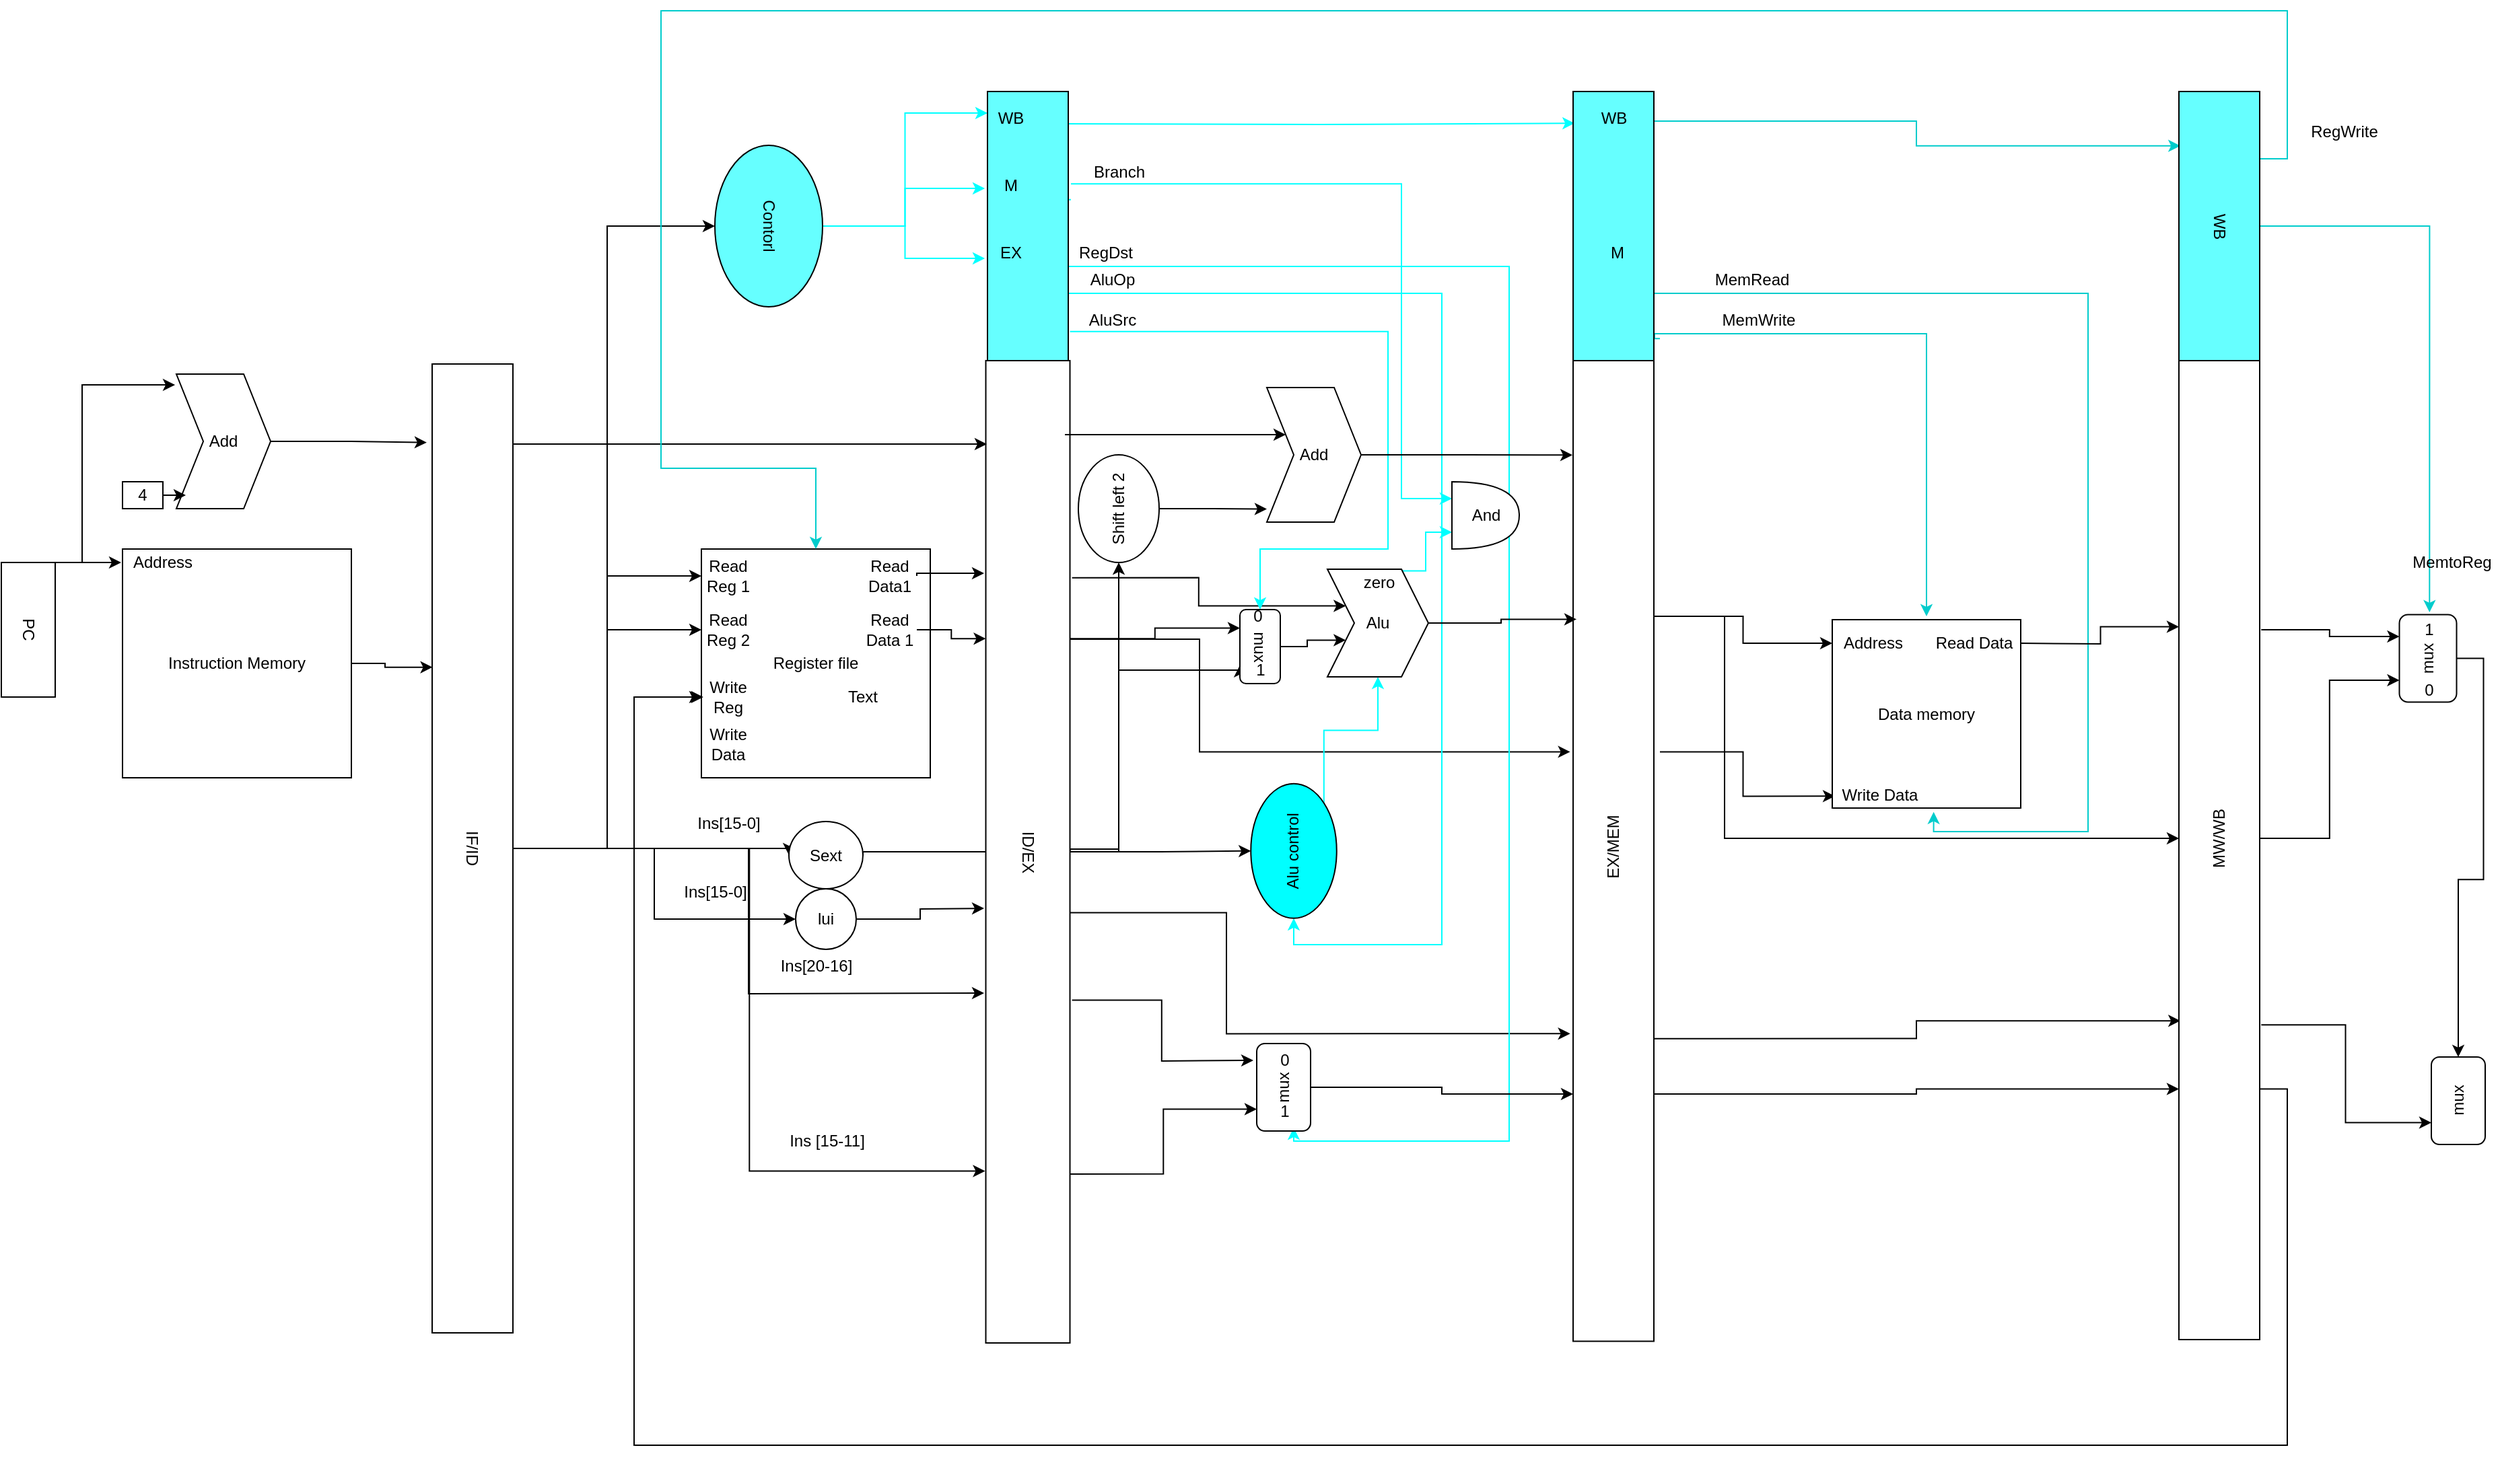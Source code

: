 <mxfile version="14.6.13" type="github"><diagram id="uxrMMSepmr9lT8py6t_Z" name="Page-1"><mxGraphModel dx="2600" dy="2335" grid="1" gridSize="10" guides="1" tooltips="1" connect="1" arrows="1" fold="1" page="1" pageScale="1" pageWidth="850" pageHeight="1100" math="0" shadow="0"><root><mxCell id="0"/><mxCell id="1" parent="0"/><mxCell id="iM9iHEzwkEel3gnkYlCU-12" style="edgeStyle=orthogonalEdgeStyle;rounded=0;orthogonalLoop=1;jettySize=auto;html=1;exitX=0;exitY=0;exitDx=0;exitDy=0;entryX=-0.006;entryY=0.059;entryDx=0;entryDy=0;entryPerimeter=0;" edge="1" parent="1" source="iM9iHEzwkEel3gnkYlCU-2" target="iM9iHEzwkEel3gnkYlCU-4"><mxGeometry relative="1" as="geometry"><Array as="points"><mxPoint x="139" y="160"/></Array></mxGeometry></mxCell><mxCell id="iM9iHEzwkEel3gnkYlCU-14" style="edgeStyle=orthogonalEdgeStyle;rounded=0;orthogonalLoop=1;jettySize=auto;html=1;exitX=0;exitY=0;exitDx=0;exitDy=0;entryX=-0.014;entryY=0.08;entryDx=0;entryDy=0;entryPerimeter=0;" edge="1" parent="1" source="iM9iHEzwkEel3gnkYlCU-2" target="iM9iHEzwkEel3gnkYlCU-7"><mxGeometry relative="1" as="geometry"><Array as="points"><mxPoint x="120" y="160"/><mxPoint x="120" y="28"/></Array></mxGeometry></mxCell><mxCell id="iM9iHEzwkEel3gnkYlCU-2" value="PC" style="rounded=0;whiteSpace=wrap;html=1;rotation=90;" vertex="1" parent="1"><mxGeometry x="30" y="190" width="100" height="40" as="geometry"/></mxCell><mxCell id="iM9iHEzwkEel3gnkYlCU-20" style="edgeStyle=orthogonalEdgeStyle;rounded=0;orthogonalLoop=1;jettySize=auto;html=1;exitX=1;exitY=0.5;exitDx=0;exitDy=0;entryX=0.313;entryY=0.995;entryDx=0;entryDy=0;entryPerimeter=0;" edge="1" parent="1" source="iM9iHEzwkEel3gnkYlCU-4" target="iM9iHEzwkEel3gnkYlCU-19"><mxGeometry relative="1" as="geometry"><mxPoint x="364" y="236" as="targetPoint"/><Array as="points"><mxPoint x="345" y="235"/></Array></mxGeometry></mxCell><mxCell id="iM9iHEzwkEel3gnkYlCU-4" value="Instruction Memory" style="whiteSpace=wrap;html=1;aspect=fixed;" vertex="1" parent="1"><mxGeometry x="150" y="150" width="170" height="170" as="geometry"/></mxCell><mxCell id="iM9iHEzwkEel3gnkYlCU-5" value="Address" style="text;html=1;strokeColor=none;fillColor=none;align=center;verticalAlign=middle;whiteSpace=wrap;rounded=0;" vertex="1" parent="1"><mxGeometry x="160" y="150" width="40" height="20" as="geometry"/></mxCell><mxCell id="iM9iHEzwkEel3gnkYlCU-76" style="edgeStyle=orthogonalEdgeStyle;rounded=0;orthogonalLoop=1;jettySize=auto;html=1;exitX=1;exitY=0.5;exitDx=0;exitDy=0;entryX=0.081;entryY=1.067;entryDx=0;entryDy=0;entryPerimeter=0;strokeColor=#000000;fillColor=#33FFFF;" edge="1" parent="1" source="iM9iHEzwkEel3gnkYlCU-7" target="iM9iHEzwkEel3gnkYlCU-19"><mxGeometry relative="1" as="geometry"/></mxCell><mxCell id="iM9iHEzwkEel3gnkYlCU-7" value="Add" style="shape=step;perimeter=stepPerimeter;whiteSpace=wrap;html=1;fixedSize=1;" vertex="1" parent="1"><mxGeometry x="190" y="20" width="70" height="100" as="geometry"/></mxCell><mxCell id="iM9iHEzwkEel3gnkYlCU-16" style="edgeStyle=orthogonalEdgeStyle;rounded=0;orthogonalLoop=1;jettySize=auto;html=1;exitX=1;exitY=0.5;exitDx=0;exitDy=0;entryX=0.1;entryY=0.9;entryDx=0;entryDy=0;entryPerimeter=0;" edge="1" parent="1" target="iM9iHEzwkEel3gnkYlCU-7"><mxGeometry relative="1" as="geometry"><mxPoint x="180" y="110" as="sourcePoint"/></mxGeometry></mxCell><mxCell id="iM9iHEzwkEel3gnkYlCU-17" value="4" style="rounded=0;whiteSpace=wrap;html=1;" vertex="1" parent="1"><mxGeometry x="150" y="100" width="30" height="20" as="geometry"/></mxCell><mxCell id="iM9iHEzwkEel3gnkYlCU-78" style="edgeStyle=orthogonalEdgeStyle;rounded=0;orthogonalLoop=1;jettySize=auto;html=1;exitX=0.5;exitY=0;exitDx=0;exitDy=0;entryX=0;entryY=0.5;entryDx=0;entryDy=0;strokeColor=#000000;fillColor=#33FFFF;" edge="1" parent="1" source="iM9iHEzwkEel3gnkYlCU-19" target="iM9iHEzwkEel3gnkYlCU-24"><mxGeometry relative="1" as="geometry"/></mxCell><mxCell id="iM9iHEzwkEel3gnkYlCU-79" style="edgeStyle=orthogonalEdgeStyle;rounded=0;orthogonalLoop=1;jettySize=auto;html=1;exitX=0.5;exitY=0;exitDx=0;exitDy=0;entryX=0;entryY=0.5;entryDx=0;entryDy=0;strokeColor=#000000;fillColor=#33FFFF;" edge="1" parent="1" source="iM9iHEzwkEel3gnkYlCU-19" target="iM9iHEzwkEel3gnkYlCU-23"><mxGeometry relative="1" as="geometry"/></mxCell><mxCell id="iM9iHEzwkEel3gnkYlCU-80" style="edgeStyle=orthogonalEdgeStyle;rounded=0;orthogonalLoop=1;jettySize=auto;html=1;exitX=0.5;exitY=0;exitDx=0;exitDy=0;entryX=0;entryY=0.5;entryDx=0;entryDy=0;strokeColor=#000000;fillColor=#33FFFF;" edge="1" parent="1" source="iM9iHEzwkEel3gnkYlCU-19" target="iM9iHEzwkEel3gnkYlCU-50"><mxGeometry relative="1" as="geometry"><Array as="points"><mxPoint x="645" y="373"/></Array></mxGeometry></mxCell><mxCell id="iM9iHEzwkEel3gnkYlCU-81" style="edgeStyle=orthogonalEdgeStyle;rounded=0;orthogonalLoop=1;jettySize=auto;html=1;exitX=0.5;exitY=0;exitDx=0;exitDy=0;strokeColor=#000000;fillColor=#33FFFF;" edge="1" parent="1" source="iM9iHEzwkEel3gnkYlCU-19"><mxGeometry relative="1" as="geometry"><mxPoint x="790" y="480" as="targetPoint"/></mxGeometry></mxCell><mxCell id="iM9iHEzwkEel3gnkYlCU-82" style="edgeStyle=orthogonalEdgeStyle;rounded=0;orthogonalLoop=1;jettySize=auto;html=1;exitX=0.5;exitY=0;exitDx=0;exitDy=0;entryX=0.825;entryY=1.008;entryDx=0;entryDy=0;entryPerimeter=0;strokeColor=#000000;fillColor=#33FFFF;" edge="1" parent="1" source="iM9iHEzwkEel3gnkYlCU-19" target="iM9iHEzwkEel3gnkYlCU-52"><mxGeometry relative="1" as="geometry"/></mxCell><mxCell id="iM9iHEzwkEel3gnkYlCU-83" style="edgeStyle=orthogonalEdgeStyle;rounded=0;orthogonalLoop=1;jettySize=auto;html=1;exitX=0.5;exitY=0;exitDx=0;exitDy=0;entryX=0.5;entryY=1;entryDx=0;entryDy=0;strokeColor=#000000;fillColor=#33FFFF;" edge="1" parent="1" source="iM9iHEzwkEel3gnkYlCU-19" target="iM9iHEzwkEel3gnkYlCU-64"><mxGeometry relative="1" as="geometry"><Array as="points"><mxPoint x="510" y="373"/><mxPoint x="510" y="-90"/></Array></mxGeometry></mxCell><mxCell id="iM9iHEzwkEel3gnkYlCU-168" style="edgeStyle=orthogonalEdgeStyle;rounded=0;orthogonalLoop=1;jettySize=auto;html=1;exitX=0.5;exitY=0;exitDx=0;exitDy=0;entryX=0;entryY=0.5;entryDx=0;entryDy=0;strokeColor=#000000;fillColor=#33FFFF;" edge="1" parent="1" source="iM9iHEzwkEel3gnkYlCU-19" target="iM9iHEzwkEel3gnkYlCU-167"><mxGeometry relative="1" as="geometry"/></mxCell><mxCell id="iM9iHEzwkEel3gnkYlCU-19" value="IF/ID" style="rounded=0;whiteSpace=wrap;html=1;rotation=90;" vertex="1" parent="1"><mxGeometry x="50" y="342.5" width="720" height="60" as="geometry"/></mxCell><mxCell id="iM9iHEzwkEel3gnkYlCU-21" value="Register file" style="whiteSpace=wrap;html=1;aspect=fixed;" vertex="1" parent="1"><mxGeometry x="580" y="150" width="170" height="170" as="geometry"/></mxCell><mxCell id="iM9iHEzwkEel3gnkYlCU-23" value="Read Reg 1" style="text;html=1;strokeColor=none;fillColor=none;align=center;verticalAlign=middle;whiteSpace=wrap;rounded=0;" vertex="1" parent="1"><mxGeometry x="580" y="160" width="40" height="20" as="geometry"/></mxCell><mxCell id="iM9iHEzwkEel3gnkYlCU-24" value="Read Reg 2" style="text;html=1;strokeColor=none;fillColor=none;align=center;verticalAlign=middle;whiteSpace=wrap;rounded=0;" vertex="1" parent="1"><mxGeometry x="580" y="200" width="40" height="20" as="geometry"/></mxCell><mxCell id="iM9iHEzwkEel3gnkYlCU-34" style="edgeStyle=orthogonalEdgeStyle;rounded=0;orthogonalLoop=1;jettySize=auto;html=1;exitX=0.5;exitY=1;exitDx=0;exitDy=0;entryX=0.008;entryY=0.649;entryDx=0;entryDy=0;entryPerimeter=0;" edge="1" parent="1" target="iM9iHEzwkEel3gnkYlCU-21"><mxGeometry relative="1" as="geometry"><mxPoint x="565" y="260" as="sourcePoint"/></mxGeometry></mxCell><mxCell id="iM9iHEzwkEel3gnkYlCU-35" value="Write Reg" style="text;html=1;strokeColor=none;fillColor=none;align=center;verticalAlign=middle;whiteSpace=wrap;rounded=0;" vertex="1" parent="1"><mxGeometry x="580" y="250" width="40" height="20" as="geometry"/></mxCell><mxCell id="iM9iHEzwkEel3gnkYlCU-37" value="Write Data" style="text;html=1;strokeColor=none;fillColor=none;align=center;verticalAlign=middle;whiteSpace=wrap;rounded=0;" vertex="1" parent="1"><mxGeometry x="580" y="285" width="40" height="20" as="geometry"/></mxCell><mxCell id="iM9iHEzwkEel3gnkYlCU-57" style="edgeStyle=orthogonalEdgeStyle;rounded=0;orthogonalLoop=1;jettySize=auto;html=1;exitX=1;exitY=0.5;exitDx=0;exitDy=0;entryX=0.5;entryY=1;entryDx=0;entryDy=0;" edge="1" parent="1" source="iM9iHEzwkEel3gnkYlCU-50" target="iM9iHEzwkEel3gnkYlCU-52"><mxGeometry relative="1" as="geometry"><mxPoint x="779" y="375" as="targetPoint"/><Array as="points"><mxPoint x="700" y="375"/><mxPoint x="793" y="375"/></Array></mxGeometry></mxCell><mxCell id="iM9iHEzwkEel3gnkYlCU-50" value="Sext" style="ellipse;whiteSpace=wrap;html=1;rotation=0;" vertex="1" parent="1"><mxGeometry x="645" y="352.5" width="55" height="50" as="geometry"/></mxCell><mxCell id="iM9iHEzwkEel3gnkYlCU-87" style="edgeStyle=orthogonalEdgeStyle;rounded=0;orthogonalLoop=1;jettySize=auto;html=1;entryX=0;entryY=0.5;entryDx=0;entryDy=0;strokeColor=#000000;fillColor=#33FFFF;" edge="1" parent="1" source="iM9iHEzwkEel3gnkYlCU-52" target="iM9iHEzwkEel3gnkYlCU-86"><mxGeometry relative="1" as="geometry"/></mxCell><mxCell id="iM9iHEzwkEel3gnkYlCU-101" style="edgeStyle=orthogonalEdgeStyle;rounded=0;orthogonalLoop=1;jettySize=auto;html=1;exitX=0.5;exitY=0;exitDx=0;exitDy=0;entryX=0.75;entryY=1;entryDx=0;entryDy=0;strokeColor=#000000;fillColor=#33FFFF;" edge="1" parent="1" source="iM9iHEzwkEel3gnkYlCU-52" target="iM9iHEzwkEel3gnkYlCU-92"><mxGeometry relative="1" as="geometry"><Array as="points"><mxPoint x="890" y="373"/><mxPoint x="890" y="240"/><mxPoint x="980" y="240"/></Array></mxGeometry></mxCell><mxCell id="iM9iHEzwkEel3gnkYlCU-103" style="edgeStyle=orthogonalEdgeStyle;rounded=0;orthogonalLoop=1;jettySize=auto;html=1;exitX=0.5;exitY=0;exitDx=0;exitDy=0;entryX=0.5;entryY=0;entryDx=0;entryDy=0;strokeColor=#000000;fillColor=#33FFFF;" edge="1" parent="1" source="iM9iHEzwkEel3gnkYlCU-52" target="iM9iHEzwkEel3gnkYlCU-102"><mxGeometry relative="1" as="geometry"/></mxCell><mxCell id="iM9iHEzwkEel3gnkYlCU-114" style="edgeStyle=orthogonalEdgeStyle;rounded=0;orthogonalLoop=1;jettySize=auto;html=1;exitX=0.221;exitY=-0.025;exitDx=0;exitDy=0;entryX=0;entryY=0.25;entryDx=0;entryDy=0;strokeColor=#000000;fillColor=#33FFFF;exitPerimeter=0;" edge="1" parent="1" source="iM9iHEzwkEel3gnkYlCU-52" target="iM9iHEzwkEel3gnkYlCU-112"><mxGeometry relative="1" as="geometry"/></mxCell><mxCell id="iM9iHEzwkEel3gnkYlCU-115" style="edgeStyle=orthogonalEdgeStyle;rounded=0;orthogonalLoop=1;jettySize=auto;html=1;exitX=0.651;exitY=-0.025;exitDx=0;exitDy=0;strokeColor=#000000;fillColor=#33FFFF;exitPerimeter=0;" edge="1" parent="1" source="iM9iHEzwkEel3gnkYlCU-52"><mxGeometry relative="1" as="geometry"><mxPoint x="990" y="530" as="targetPoint"/></mxGeometry></mxCell><mxCell id="iM9iHEzwkEel3gnkYlCU-116" style="edgeStyle=orthogonalEdgeStyle;rounded=0;orthogonalLoop=1;jettySize=auto;html=1;exitX=0.828;exitY=0;exitDx=0;exitDy=0;entryX=0.25;entryY=0;entryDx=0;entryDy=0;strokeColor=#000000;fillColor=#33FFFF;exitPerimeter=0;" edge="1" parent="1" source="iM9iHEzwkEel3gnkYlCU-52" target="iM9iHEzwkEel3gnkYlCU-105"><mxGeometry relative="1" as="geometry"/></mxCell><mxCell id="iM9iHEzwkEel3gnkYlCU-117" style="edgeStyle=orthogonalEdgeStyle;rounded=0;orthogonalLoop=1;jettySize=auto;html=1;exitX=0.283;exitY=0.001;exitDx=0;exitDy=0;entryX=0.25;entryY=1;entryDx=0;entryDy=0;strokeColor=#000000;fillColor=#33FFFF;exitPerimeter=0;" edge="1" parent="1" source="iM9iHEzwkEel3gnkYlCU-52" target="iM9iHEzwkEel3gnkYlCU-92"><mxGeometry relative="1" as="geometry"/></mxCell><mxCell id="iM9iHEzwkEel3gnkYlCU-148" style="edgeStyle=orthogonalEdgeStyle;rounded=0;orthogonalLoop=1;jettySize=auto;html=1;strokeColor=#000000;fillColor=#33FFFF;entryX=0.596;entryY=-0.036;entryDx=0;entryDy=0;entryPerimeter=0;" edge="1" parent="1" target="iM9iHEzwkEel3gnkYlCU-100"><mxGeometry relative="1" as="geometry"><mxPoint x="850" y="217" as="sourcePoint"/><Array as="points"><mxPoint x="950" y="217"/><mxPoint x="950" y="301"/></Array></mxGeometry></mxCell><mxCell id="iM9iHEzwkEel3gnkYlCU-171" style="edgeStyle=orthogonalEdgeStyle;rounded=0;orthogonalLoop=1;jettySize=auto;html=1;exitX=0.562;exitY=0;exitDx=0;exitDy=0;entryX=0.311;entryY=-0.036;entryDx=0;entryDy=0;entryPerimeter=0;strokeColor=#000000;fillColor=#33FFFF;exitPerimeter=0;" edge="1" parent="1" source="iM9iHEzwkEel3gnkYlCU-52" target="iM9iHEzwkEel3gnkYlCU-100"><mxGeometry relative="1" as="geometry"><Array as="points"><mxPoint x="970" y="420"/><mxPoint x="970" y="510"/></Array></mxGeometry></mxCell><mxCell id="iM9iHEzwkEel3gnkYlCU-52" value="ID/EX" style="rounded=0;whiteSpace=wrap;html=1;rotation=90;" vertex="1" parent="1"><mxGeometry x="457.5" y="343.75" width="730" height="62.5" as="geometry"/></mxCell><mxCell id="iM9iHEzwkEel3gnkYlCU-55" style="edgeStyle=orthogonalEdgeStyle;rounded=0;orthogonalLoop=1;jettySize=auto;html=1;exitX=1;exitY=0.5;exitDx=0;exitDy=0;" edge="1" parent="1" source="iM9iHEzwkEel3gnkYlCU-53"><mxGeometry relative="1" as="geometry"><mxPoint x="790" y="168" as="targetPoint"/><Array as="points"><mxPoint x="740" y="168"/></Array></mxGeometry></mxCell><mxCell id="iM9iHEzwkEel3gnkYlCU-53" value="Read Data1" style="text;html=1;strokeColor=none;fillColor=none;align=center;verticalAlign=middle;whiteSpace=wrap;rounded=0;" vertex="1" parent="1"><mxGeometry x="700" y="160" width="40" height="20" as="geometry"/></mxCell><mxCell id="iM9iHEzwkEel3gnkYlCU-56" style="edgeStyle=orthogonalEdgeStyle;rounded=0;orthogonalLoop=1;jettySize=auto;html=1;exitX=1;exitY=0.5;exitDx=0;exitDy=0;entryX=0.283;entryY=1;entryDx=0;entryDy=0;entryPerimeter=0;" edge="1" parent="1" source="iM9iHEzwkEel3gnkYlCU-54" target="iM9iHEzwkEel3gnkYlCU-52"><mxGeometry relative="1" as="geometry"/></mxCell><mxCell id="iM9iHEzwkEel3gnkYlCU-54" value="Read Data 1" style="text;html=1;strokeColor=none;fillColor=none;align=center;verticalAlign=middle;whiteSpace=wrap;rounded=0;" vertex="1" parent="1"><mxGeometry x="700" y="200" width="40" height="20" as="geometry"/></mxCell><mxCell id="iM9iHEzwkEel3gnkYlCU-73" style="edgeStyle=orthogonalEdgeStyle;rounded=0;orthogonalLoop=1;jettySize=auto;html=1;exitX=0.5;exitY=0;exitDx=0;exitDy=0;entryX=0.08;entryY=1;entryDx=0;entryDy=0;entryPerimeter=0;fillColor=#33FFFF;strokeColor=#00FFFF;" edge="1" parent="1" source="iM9iHEzwkEel3gnkYlCU-64" target="iM9iHEzwkEel3gnkYlCU-68"><mxGeometry relative="1" as="geometry"/></mxCell><mxCell id="iM9iHEzwkEel3gnkYlCU-74" style="edgeStyle=orthogonalEdgeStyle;rounded=0;orthogonalLoop=1;jettySize=auto;html=1;exitX=0.5;exitY=0;exitDx=0;exitDy=0;entryX=0.36;entryY=1.033;entryDx=0;entryDy=0;entryPerimeter=0;strokeColor=#00FFFF;" edge="1" parent="1" source="iM9iHEzwkEel3gnkYlCU-64" target="iM9iHEzwkEel3gnkYlCU-68"><mxGeometry relative="1" as="geometry"/></mxCell><mxCell id="iM9iHEzwkEel3gnkYlCU-75" style="edgeStyle=orthogonalEdgeStyle;rounded=0;orthogonalLoop=1;jettySize=auto;html=1;exitX=0.5;exitY=0;exitDx=0;exitDy=0;entryX=0.62;entryY=1.033;entryDx=0;entryDy=0;entryPerimeter=0;strokeColor=#00FFFF;" edge="1" parent="1" source="iM9iHEzwkEel3gnkYlCU-64" target="iM9iHEzwkEel3gnkYlCU-68"><mxGeometry relative="1" as="geometry"/></mxCell><mxCell id="iM9iHEzwkEel3gnkYlCU-64" value="Contorl" style="ellipse;whiteSpace=wrap;html=1;rotation=90;fillColor=#66FFFF;" vertex="1" parent="1"><mxGeometry x="570" y="-130" width="120" height="80" as="geometry"/></mxCell><mxCell id="iM9iHEzwkEel3gnkYlCU-126" style="edgeStyle=orthogonalEdgeStyle;rounded=0;orthogonalLoop=1;jettySize=auto;html=1;entryX=0.118;entryY=0.981;entryDx=0;entryDy=0;entryPerimeter=0;strokeColor=#00FFFF;fillColor=#33FFFF;" edge="1" parent="1" target="iM9iHEzwkEel3gnkYlCU-124"><mxGeometry relative="1" as="geometry"><mxPoint x="850" y="-166" as="sourcePoint"/><Array as="points"/></mxGeometry></mxCell><mxCell id="iM9iHEzwkEel3gnkYlCU-130" style="edgeStyle=orthogonalEdgeStyle;rounded=0;orthogonalLoop=1;jettySize=auto;html=1;exitX=0.343;exitY=-0.033;exitDx=0;exitDy=0;strokeColor=#00FFFF;fillColor=#33FFFF;exitPerimeter=0;entryX=0;entryY=0.25;entryDx=0;entryDy=0;entryPerimeter=0;" edge="1" parent="1" source="iM9iHEzwkEel3gnkYlCU-68" target="iM9iHEzwkEel3gnkYlCU-138"><mxGeometry relative="1" as="geometry"><mxPoint x="1220" y="-70" as="targetPoint"/><Array as="points"><mxPoint x="1100" y="-121"/><mxPoint x="1100" y="112"/></Array></mxGeometry></mxCell><mxCell id="iM9iHEzwkEel3gnkYlCU-132" style="edgeStyle=orthogonalEdgeStyle;rounded=0;orthogonalLoop=1;jettySize=auto;html=1;exitX=0.892;exitY=-0.022;exitDx=0;exitDy=0;strokeColor=#00FFFF;fillColor=#33FFFF;exitPerimeter=0;entryX=0;entryY=0.5;entryDx=0;entryDy=0;" edge="1" parent="1" source="iM9iHEzwkEel3gnkYlCU-68" target="iM9iHEzwkEel3gnkYlCU-92"><mxGeometry relative="1" as="geometry"><mxPoint x="990" y="-30" as="targetPoint"/><Array as="points"><mxPoint x="1090" y="-12"/><mxPoint x="1090" y="150"/><mxPoint x="995" y="150"/></Array></mxGeometry></mxCell><mxCell id="iM9iHEzwkEel3gnkYlCU-133" style="edgeStyle=orthogonalEdgeStyle;rounded=0;orthogonalLoop=1;jettySize=auto;html=1;exitX=0.5;exitY=0;exitDx=0;exitDy=0;entryX=0;entryY=0.5;entryDx=0;entryDy=0;strokeColor=#00FFFF;fillColor=#33FFFF;" edge="1" parent="1" source="iM9iHEzwkEel3gnkYlCU-68" target="iM9iHEzwkEel3gnkYlCU-102"><mxGeometry relative="1" as="geometry"><Array as="points"><mxPoint x="850" y="-40"/><mxPoint x="1130" y="-40"/><mxPoint x="1130" y="444"/><mxPoint x="1020" y="444"/></Array></mxGeometry></mxCell><mxCell id="iM9iHEzwkEel3gnkYlCU-134" style="edgeStyle=orthogonalEdgeStyle;rounded=0;orthogonalLoop=1;jettySize=auto;html=1;exitX=0.402;exitY=-0.033;exitDx=0;exitDy=0;entryX=0.875;entryY=0.667;entryDx=0;entryDy=0;entryPerimeter=0;strokeColor=#00FFFF;fillColor=#33FFFF;exitPerimeter=0;" edge="1" parent="1" source="iM9iHEzwkEel3gnkYlCU-68" target="iM9iHEzwkEel3gnkYlCU-108"><mxGeometry relative="1" as="geometry"><Array as="points"><mxPoint x="850" y="-110"/><mxPoint x="850" y="-60"/><mxPoint x="1180" y="-60"/><mxPoint x="1180" y="590"/></Array></mxGeometry></mxCell><mxCell id="iM9iHEzwkEel3gnkYlCU-68" value="" style="rounded=0;whiteSpace=wrap;html=1;fillColor=#66FFFF;rotation=90;" vertex="1" parent="1"><mxGeometry x="722.5" y="-120" width="200" height="60" as="geometry"/></mxCell><mxCell id="iM9iHEzwkEel3gnkYlCU-69" value="Text" style="text;html=1;strokeColor=none;fillColor=none;align=center;verticalAlign=middle;whiteSpace=wrap;rounded=0;" vertex="1" parent="1"><mxGeometry x="680" y="250" width="40" height="20" as="geometry"/></mxCell><mxCell id="iM9iHEzwkEel3gnkYlCU-70" value="WB" style="text;html=1;strokeColor=none;fillColor=none;align=center;verticalAlign=middle;whiteSpace=wrap;rounded=0;" vertex="1" parent="1"><mxGeometry x="790" y="-180" width="40" height="20" as="geometry"/></mxCell><mxCell id="iM9iHEzwkEel3gnkYlCU-71" value="M" style="text;html=1;strokeColor=none;fillColor=none;align=center;verticalAlign=middle;whiteSpace=wrap;rounded=0;" vertex="1" parent="1"><mxGeometry x="790" y="-130" width="40" height="20" as="geometry"/></mxCell><mxCell id="iM9iHEzwkEel3gnkYlCU-72" value="EX" style="text;html=1;strokeColor=none;fillColor=none;align=center;verticalAlign=middle;whiteSpace=wrap;rounded=0;" vertex="1" parent="1"><mxGeometry x="790" y="-80" width="40" height="20" as="geometry"/></mxCell><mxCell id="iM9iHEzwkEel3gnkYlCU-85" value="" style="endArrow=classic;html=1;strokeColor=#000000;fillColor=#33FFFF;" edge="1" parent="1"><mxGeometry width="50" height="50" relative="1" as="geometry"><mxPoint x="440" y="72" as="sourcePoint"/><mxPoint x="792" y="72" as="targetPoint"/><Array as="points"><mxPoint x="700" y="72"/></Array></mxGeometry></mxCell><mxCell id="iM9iHEzwkEel3gnkYlCU-90" style="edgeStyle=orthogonalEdgeStyle;rounded=0;orthogonalLoop=1;jettySize=auto;html=1;exitX=0.5;exitY=1;exitDx=0;exitDy=0;entryX=0;entryY=0.903;entryDx=0;entryDy=0;entryPerimeter=0;strokeColor=#000000;fillColor=#33FFFF;" edge="1" parent="1" source="iM9iHEzwkEel3gnkYlCU-86" target="iM9iHEzwkEel3gnkYlCU-88"><mxGeometry relative="1" as="geometry"/></mxCell><mxCell id="iM9iHEzwkEel3gnkYlCU-86" value="Shift left 2" style="ellipse;whiteSpace=wrap;html=1;fillColor=#FFFFFF;rotation=-90;" vertex="1" parent="1"><mxGeometry x="850" y="90" width="80" height="60" as="geometry"/></mxCell><mxCell id="iM9iHEzwkEel3gnkYlCU-123" style="edgeStyle=orthogonalEdgeStyle;rounded=0;orthogonalLoop=1;jettySize=auto;html=1;exitX=1;exitY=0.5;exitDx=0;exitDy=0;entryX=0.896;entryY=-0.008;entryDx=0;entryDy=0;entryPerimeter=0;strokeColor=#000000;fillColor=#33FFFF;" edge="1" parent="1" source="iM9iHEzwkEel3gnkYlCU-88" target="iM9iHEzwkEel3gnkYlCU-100"><mxGeometry relative="1" as="geometry"/></mxCell><mxCell id="iM9iHEzwkEel3gnkYlCU-88" value="Add" style="shape=step;perimeter=stepPerimeter;whiteSpace=wrap;html=1;fixedSize=1;fillColor=#FFFFFF;" vertex="1" parent="1"><mxGeometry x="1000" y="30" width="70" height="100" as="geometry"/></mxCell><mxCell id="iM9iHEzwkEel3gnkYlCU-91" value="" style="endArrow=classic;html=1;strokeColor=#000000;fillColor=#33FFFF;entryX=0;entryY=0.25;entryDx=0;entryDy=0;" edge="1" parent="1" target="iM9iHEzwkEel3gnkYlCU-88"><mxGeometry width="50" height="50" relative="1" as="geometry"><mxPoint x="850" y="65" as="sourcePoint"/><mxPoint x="972.5" y="10" as="targetPoint"/></mxGeometry></mxCell><mxCell id="iM9iHEzwkEel3gnkYlCU-113" style="edgeStyle=orthogonalEdgeStyle;rounded=0;orthogonalLoop=1;jettySize=auto;html=1;exitX=0.5;exitY=0;exitDx=0;exitDy=0;entryX=0;entryY=0.75;entryDx=0;entryDy=0;strokeColor=#000000;fillColor=#33FFFF;" edge="1" parent="1" source="iM9iHEzwkEel3gnkYlCU-92" target="iM9iHEzwkEel3gnkYlCU-112"><mxGeometry relative="1" as="geometry"/></mxCell><mxCell id="iM9iHEzwkEel3gnkYlCU-92" value="mux " style="rounded=1;whiteSpace=wrap;html=1;fillColor=#FFFFFF;rotation=90;" vertex="1" parent="1"><mxGeometry x="967.5" y="207.5" width="55" height="30" as="geometry"/></mxCell><mxCell id="iM9iHEzwkEel3gnkYlCU-93" value="1" style="text;html=1;align=center;verticalAlign=middle;resizable=0;points=[];autosize=1;strokeColor=none;" vertex="1" parent="1"><mxGeometry x="985" y="230" width="20" height="20" as="geometry"/></mxCell><mxCell id="iM9iHEzwkEel3gnkYlCU-96" value="0" style="text;html=1;align=center;verticalAlign=middle;resizable=0;points=[];autosize=1;strokeColor=none;" vertex="1" parent="1"><mxGeometry x="982.5" y="190" width="20" height="20" as="geometry"/></mxCell><mxCell id="iM9iHEzwkEel3gnkYlCU-144" style="edgeStyle=orthogonalEdgeStyle;rounded=0;orthogonalLoop=1;jettySize=auto;html=1;exitX=0.733;exitY=1;exitDx=0;exitDy=0;strokeColor=#000000;fillColor=#33FFFF;exitPerimeter=0;" edge="1" parent="1" source="iM9iHEzwkEel3gnkYlCU-100" target="iM9iHEzwkEel3gnkYlCU-145"><mxGeometry relative="1" as="geometry"><mxPoint x="1370" y="210" as="targetPoint"/></mxGeometry></mxCell><mxCell id="iM9iHEzwkEel3gnkYlCU-149" style="edgeStyle=orthogonalEdgeStyle;rounded=0;orthogonalLoop=1;jettySize=auto;html=1;exitX=0.596;exitY=1.075;exitDx=0;exitDy=0;entryX=0.029;entryY=0.558;entryDx=0;entryDy=0;entryPerimeter=0;strokeColor=#000000;fillColor=#33FFFF;exitPerimeter=0;" edge="1" parent="1" source="iM9iHEzwkEel3gnkYlCU-100" target="iM9iHEzwkEel3gnkYlCU-146"><mxGeometry relative="1" as="geometry"/></mxCell><mxCell id="iM9iHEzwkEel3gnkYlCU-159" style="edgeStyle=orthogonalEdgeStyle;rounded=0;orthogonalLoop=1;jettySize=auto;html=1;exitX=0.733;exitY=1.075;exitDx=0;exitDy=0;entryX=0.5;entryY=0;entryDx=0;entryDy=0;strokeColor=#000000;fillColor=#33FFFF;exitPerimeter=0;" edge="1" parent="1" source="iM9iHEzwkEel3gnkYlCU-100" target="iM9iHEzwkEel3gnkYlCU-151"><mxGeometry relative="1" as="geometry"><Array as="points"><mxPoint x="1340" y="200"/><mxPoint x="1340" y="365"/></Array></mxGeometry></mxCell><mxCell id="iM9iHEzwkEel3gnkYlCU-164" style="edgeStyle=orthogonalEdgeStyle;rounded=0;orthogonalLoop=1;jettySize=auto;html=1;exitX=0.25;exitY=1;exitDx=0;exitDy=0;entryX=0.25;entryY=0;entryDx=0;entryDy=0;strokeColor=#000000;fillColor=#33FFFF;" edge="1" parent="1" source="iM9iHEzwkEel3gnkYlCU-100" target="iM9iHEzwkEel3gnkYlCU-151"><mxGeometry relative="1" as="geometry"/></mxCell><mxCell id="iM9iHEzwkEel3gnkYlCU-173" style="edgeStyle=orthogonalEdgeStyle;rounded=0;orthogonalLoop=1;jettySize=auto;html=1;exitX=0.306;exitY=0.992;exitDx=0;exitDy=0;entryX=0.318;entryY=0.019;entryDx=0;entryDy=0;entryPerimeter=0;strokeColor=#000000;fillColor=#33FFFF;exitPerimeter=0;" edge="1" parent="1" source="iM9iHEzwkEel3gnkYlCU-100" target="iM9iHEzwkEel3gnkYlCU-151"><mxGeometry relative="1" as="geometry"/></mxCell><mxCell id="iM9iHEzwkEel3gnkYlCU-100" value="EX/MEM" style="rounded=0;whiteSpace=wrap;html=1;fillColor=#FFFFFF;rotation=-90;" vertex="1" parent="1"><mxGeometry x="890" y="341.25" width="735" height="60" as="geometry"/></mxCell><mxCell id="iM9iHEzwkEel3gnkYlCU-118" style="edgeStyle=orthogonalEdgeStyle;rounded=0;orthogonalLoop=1;jettySize=auto;html=1;exitX=1;exitY=1;exitDx=0;exitDy=0;entryX=0.5;entryY=1;entryDx=0;entryDy=0;strokeColor=#00FFFF;fillColor=#33FFFF;" edge="1" parent="1" source="iM9iHEzwkEel3gnkYlCU-102" target="iM9iHEzwkEel3gnkYlCU-112"><mxGeometry relative="1" as="geometry"/></mxCell><mxCell id="iM9iHEzwkEel3gnkYlCU-102" value="Alu control" style="ellipse;whiteSpace=wrap;html=1;fillColor=#00FFFF;rotation=-90;" vertex="1" parent="1"><mxGeometry x="970" y="342.5" width="100" height="63.75" as="geometry"/></mxCell><mxCell id="iM9iHEzwkEel3gnkYlCU-122" style="edgeStyle=orthogonalEdgeStyle;rounded=0;orthogonalLoop=1;jettySize=auto;html=1;exitX=0.5;exitY=1;exitDx=0;exitDy=0;entryX=0.25;entryY=0;entryDx=0;entryDy=0;strokeColor=#000000;fillColor=#33FFFF;" edge="1" parent="1" source="iM9iHEzwkEel3gnkYlCU-105" target="iM9iHEzwkEel3gnkYlCU-100"><mxGeometry relative="1" as="geometry"/></mxCell><mxCell id="iM9iHEzwkEel3gnkYlCU-105" value="mux" style="rounded=1;whiteSpace=wrap;html=1;fillColor=#FFFFFF;rotation=-90;" vertex="1" parent="1"><mxGeometry x="980" y="530" width="65" height="40" as="geometry"/></mxCell><mxCell id="iM9iHEzwkEel3gnkYlCU-108" value="&lt;div&gt;1&lt;/div&gt;&lt;div&gt;&lt;br&gt;&lt;/div&gt;" style="text;html=1;align=center;verticalAlign=middle;resizable=0;points=[];autosize=1;strokeColor=none;" vertex="1" parent="1"><mxGeometry x="1002.5" y="560" width="20" height="30" as="geometry"/></mxCell><mxCell id="iM9iHEzwkEel3gnkYlCU-109" value="0" style="text;html=1;align=center;verticalAlign=middle;resizable=0;points=[];autosize=1;strokeColor=none;" vertex="1" parent="1"><mxGeometry x="1002.5" y="520" width="20" height="20" as="geometry"/></mxCell><mxCell id="iM9iHEzwkEel3gnkYlCU-110" value="Ins [15-11]" style="text;html=1;align=center;verticalAlign=middle;resizable=0;points=[];autosize=1;strokeColor=none;" vertex="1" parent="1"><mxGeometry x="637.5" y="580" width="70" height="20" as="geometry"/></mxCell><mxCell id="iM9iHEzwkEel3gnkYlCU-111" value="Ins[20-16]" style="text;html=1;align=center;verticalAlign=middle;resizable=0;points=[];autosize=1;strokeColor=none;" vertex="1" parent="1"><mxGeometry x="630" y="450" width="70" height="20" as="geometry"/></mxCell><mxCell id="iM9iHEzwkEel3gnkYlCU-120" style="edgeStyle=orthogonalEdgeStyle;rounded=0;orthogonalLoop=1;jettySize=auto;html=1;exitX=1;exitY=0.5;exitDx=0;exitDy=0;entryX=0.73;entryY=0.042;entryDx=0;entryDy=0;entryPerimeter=0;strokeColor=#000000;fillColor=#33FFFF;" edge="1" parent="1" source="iM9iHEzwkEel3gnkYlCU-112" target="iM9iHEzwkEel3gnkYlCU-100"><mxGeometry relative="1" as="geometry"><Array as="points"><mxPoint x="1174" y="205"/><mxPoint x="1174" y="202"/></Array></mxGeometry></mxCell><mxCell id="iM9iHEzwkEel3gnkYlCU-121" style="edgeStyle=orthogonalEdgeStyle;rounded=0;orthogonalLoop=1;jettySize=auto;html=1;exitX=0.75;exitY=0;exitDx=0;exitDy=0;strokeColor=#00FFFF;fillColor=#33FFFF;entryX=0;entryY=0.75;entryDx=0;entryDy=0;entryPerimeter=0;" edge="1" parent="1" source="iM9iHEzwkEel3gnkYlCU-112" target="iM9iHEzwkEel3gnkYlCU-138"><mxGeometry relative="1" as="geometry"><mxPoint x="1160" y="165" as="targetPoint"/><Array as="points"><mxPoint x="1118" y="166"/><mxPoint x="1118" y="137"/></Array></mxGeometry></mxCell><mxCell id="iM9iHEzwkEel3gnkYlCU-112" value="Alu" style="shape=step;perimeter=stepPerimeter;whiteSpace=wrap;html=1;fixedSize=1;fillColor=#FFFFFF;" vertex="1" parent="1"><mxGeometry x="1045" y="165" width="75" height="80" as="geometry"/></mxCell><mxCell id="iM9iHEzwkEel3gnkYlCU-119" value="zero" style="text;html=1;align=center;verticalAlign=middle;resizable=0;points=[];autosize=1;strokeColor=none;" vertex="1" parent="1"><mxGeometry x="1062.5" y="165" width="40" height="20" as="geometry"/></mxCell><mxCell id="iM9iHEzwkEel3gnkYlCU-179" style="edgeStyle=orthogonalEdgeStyle;rounded=0;orthogonalLoop=1;jettySize=auto;html=1;exitX=0.918;exitY=-0.075;exitDx=0;exitDy=0;strokeColor=#00CCCC;fillColor=#33FFFF;exitPerimeter=0;" edge="1" parent="1" source="iM9iHEzwkEel3gnkYlCU-124"><mxGeometry relative="1" as="geometry"><mxPoint x="1490" y="200" as="targetPoint"/><Array as="points"><mxPoint x="1288" y="-6"/><mxPoint x="1288" y="-10"/><mxPoint x="1490" y="-10"/></Array></mxGeometry></mxCell><mxCell id="iM9iHEzwkEel3gnkYlCU-182" style="edgeStyle=orthogonalEdgeStyle;rounded=0;orthogonalLoop=1;jettySize=auto;html=1;exitX=0.75;exitY=0;exitDx=0;exitDy=0;entryX=1.076;entryY=1.142;entryDx=0;entryDy=0;entryPerimeter=0;strokeColor=#00CCCC;fillColor=#33FFFF;" edge="1" parent="1" source="iM9iHEzwkEel3gnkYlCU-124" target="iM9iHEzwkEel3gnkYlCU-146"><mxGeometry relative="1" as="geometry"><Array as="points"><mxPoint x="1610" y="-40"/><mxPoint x="1610" y="360"/><mxPoint x="1495" y="360"/></Array></mxGeometry></mxCell><mxCell id="iM9iHEzwkEel3gnkYlCU-184" style="edgeStyle=orthogonalEdgeStyle;rounded=0;orthogonalLoop=1;jettySize=auto;html=1;exitX=0.11;exitY=0.008;exitDx=0;exitDy=0;entryX=0.202;entryY=0.981;entryDx=0;entryDy=0;entryPerimeter=0;strokeColor=#00CCCC;fillColor=#33FFFF;exitPerimeter=0;" edge="1" parent="1" source="iM9iHEzwkEel3gnkYlCU-124" target="iM9iHEzwkEel3gnkYlCU-152"><mxGeometry relative="1" as="geometry"/></mxCell><mxCell id="iM9iHEzwkEel3gnkYlCU-124" value="" style="rounded=0;whiteSpace=wrap;html=1;fillColor=#66FFFF;rotation=90;" vertex="1" parent="1"><mxGeometry x="1157.5" y="-120" width="200" height="60" as="geometry"/></mxCell><mxCell id="iM9iHEzwkEel3gnkYlCU-128" value="WB" style="text;html=1;strokeColor=none;fillColor=none;align=center;verticalAlign=middle;whiteSpace=wrap;rounded=0;" vertex="1" parent="1"><mxGeometry x="1237.5" y="-180" width="40" height="20" as="geometry"/></mxCell><mxCell id="iM9iHEzwkEel3gnkYlCU-129" value="M" style="text;html=1;align=center;verticalAlign=middle;resizable=0;points=[];autosize=1;strokeColor=none;" vertex="1" parent="1"><mxGeometry x="1245" y="-80" width="30" height="20" as="geometry"/></mxCell><mxCell id="iM9iHEzwkEel3gnkYlCU-135" value="RegDst" style="text;html=1;align=center;verticalAlign=middle;resizable=0;points=[];autosize=1;strokeColor=none;" vertex="1" parent="1"><mxGeometry x="850" y="-80" width="60" height="20" as="geometry"/></mxCell><mxCell id="iM9iHEzwkEel3gnkYlCU-136" value="AluOp" style="text;html=1;align=center;verticalAlign=middle;resizable=0;points=[];autosize=1;strokeColor=none;" vertex="1" parent="1"><mxGeometry x="860" y="-60" width="50" height="20" as="geometry"/></mxCell><mxCell id="iM9iHEzwkEel3gnkYlCU-137" value="AluSrc" style="text;html=1;align=center;verticalAlign=middle;resizable=0;points=[];autosize=1;strokeColor=none;" vertex="1" parent="1"><mxGeometry x="860" y="-30" width="50" height="20" as="geometry"/></mxCell><mxCell id="iM9iHEzwkEel3gnkYlCU-138" value="And" style="shape=or;whiteSpace=wrap;html=1;fillColor=#FFFFFF;" vertex="1" parent="1"><mxGeometry x="1137.5" y="100" width="50" height="50" as="geometry"/></mxCell><mxCell id="iM9iHEzwkEel3gnkYlCU-153" style="edgeStyle=orthogonalEdgeStyle;rounded=0;orthogonalLoop=1;jettySize=auto;html=1;entryX=0.711;entryY=0;entryDx=0;entryDy=0;entryPerimeter=0;strokeColor=#000000;fillColor=#33FFFF;" edge="1" parent="1" target="iM9iHEzwkEel3gnkYlCU-151"><mxGeometry relative="1" as="geometry"><mxPoint x="1560" y="220" as="sourcePoint"/></mxGeometry></mxCell><mxCell id="iM9iHEzwkEel3gnkYlCU-142" value="Data memory" style="whiteSpace=wrap;html=1;aspect=fixed;fillColor=#FFFFFF;" vertex="1" parent="1"><mxGeometry x="1420" y="202.5" width="140" height="140" as="geometry"/></mxCell><mxCell id="iM9iHEzwkEel3gnkYlCU-145" value="Address" style="text;html=1;align=center;verticalAlign=middle;resizable=0;points=[];autosize=1;strokeColor=none;" vertex="1" parent="1"><mxGeometry x="1420" y="210" width="60" height="20" as="geometry"/></mxCell><mxCell id="iM9iHEzwkEel3gnkYlCU-146" value="Write Data" style="text;html=1;align=center;verticalAlign=middle;resizable=0;points=[];autosize=1;strokeColor=none;" vertex="1" parent="1"><mxGeometry x="1420" y="322.5" width="70" height="20" as="geometry"/></mxCell><mxCell id="iM9iHEzwkEel3gnkYlCU-147" value="Read Data" style="text;html=1;align=center;verticalAlign=middle;resizable=0;points=[];autosize=1;strokeColor=none;" vertex="1" parent="1"><mxGeometry x="1490" y="210" width="70" height="20" as="geometry"/></mxCell><mxCell id="iM9iHEzwkEel3gnkYlCU-157" style="edgeStyle=orthogonalEdgeStyle;rounded=0;orthogonalLoop=1;jettySize=auto;html=1;exitX=0.708;exitY=1.019;exitDx=0;exitDy=0;entryX=0.75;entryY=0;entryDx=0;entryDy=0;strokeColor=#000000;fillColor=#33FFFF;exitPerimeter=0;" edge="1" parent="1" source="iM9iHEzwkEel3gnkYlCU-151" target="iM9iHEzwkEel3gnkYlCU-156"><mxGeometry relative="1" as="geometry"/></mxCell><mxCell id="iM9iHEzwkEel3gnkYlCU-160" style="edgeStyle=orthogonalEdgeStyle;rounded=0;orthogonalLoop=1;jettySize=auto;html=1;exitX=0.5;exitY=1;exitDx=0;exitDy=0;entryX=0.25;entryY=0;entryDx=0;entryDy=0;strokeColor=#000000;fillColor=#33FFFF;" edge="1" parent="1" source="iM9iHEzwkEel3gnkYlCU-151" target="iM9iHEzwkEel3gnkYlCU-156"><mxGeometry relative="1" as="geometry"/></mxCell><mxCell id="iM9iHEzwkEel3gnkYlCU-165" style="edgeStyle=orthogonalEdgeStyle;rounded=0;orthogonalLoop=1;jettySize=auto;html=1;exitX=0.25;exitY=1;exitDx=0;exitDy=0;strokeColor=#000000;fillColor=#33FFFF;entryX=0;entryY=0.5;entryDx=0;entryDy=0;" edge="1" parent="1" source="iM9iHEzwkEel3gnkYlCU-151" target="iM9iHEzwkEel3gnkYlCU-35"><mxGeometry relative="1" as="geometry"><mxPoint x="590" y="895" as="targetPoint"/><Array as="points"><mxPoint x="1758" y="551"/><mxPoint x="1758" y="816"/><mxPoint x="530" y="816"/><mxPoint x="530" y="260"/></Array></mxGeometry></mxCell><mxCell id="iM9iHEzwkEel3gnkYlCU-175" style="edgeStyle=orthogonalEdgeStyle;rounded=0;orthogonalLoop=1;jettySize=auto;html=1;exitX=0.314;exitY=1.019;exitDx=0;exitDy=0;entryX=0.25;entryY=0;entryDx=0;entryDy=0;strokeColor=#000000;fillColor=#33FFFF;exitPerimeter=0;" edge="1" parent="1" source="iM9iHEzwkEel3gnkYlCU-151" target="iM9iHEzwkEel3gnkYlCU-174"><mxGeometry relative="1" as="geometry"/></mxCell><mxCell id="iM9iHEzwkEel3gnkYlCU-151" value="MW/WB" style="rounded=0;whiteSpace=wrap;html=1;fillColor=#FFFFFF;rotation=-90;" vertex="1" parent="1"><mxGeometry x="1335" y="335" width="745" height="60" as="geometry"/></mxCell><mxCell id="iM9iHEzwkEel3gnkYlCU-177" style="edgeStyle=orthogonalEdgeStyle;rounded=0;orthogonalLoop=1;jettySize=auto;html=1;exitX=0.5;exitY=0;exitDx=0;exitDy=0;entryX=0.558;entryY=-0.15;entryDx=0;entryDy=0;entryPerimeter=0;strokeColor=#00CCCC;fillColor=#33FFFF;" edge="1" parent="1" source="iM9iHEzwkEel3gnkYlCU-152" target="iM9iHEzwkEel3gnkYlCU-161"><mxGeometry relative="1" as="geometry"/></mxCell><mxCell id="iM9iHEzwkEel3gnkYlCU-185" style="edgeStyle=orthogonalEdgeStyle;rounded=0;orthogonalLoop=1;jettySize=auto;html=1;exitX=0.25;exitY=0;exitDx=0;exitDy=0;strokeColor=#00CCCC;fillColor=#33FFFF;entryX=0.5;entryY=0;entryDx=0;entryDy=0;" edge="1" parent="1" source="iM9iHEzwkEel3gnkYlCU-152" target="iM9iHEzwkEel3gnkYlCU-21"><mxGeometry relative="1" as="geometry"><mxPoint x="550" y="120" as="targetPoint"/><Array as="points"><mxPoint x="1758" y="-140"/><mxPoint x="1758" y="-250"/><mxPoint x="550" y="-250"/><mxPoint x="550" y="90"/><mxPoint x="665" y="90"/></Array></mxGeometry></mxCell><mxCell id="iM9iHEzwkEel3gnkYlCU-152" value="WB" style="rounded=0;whiteSpace=wrap;html=1;fillColor=#66FFFF;rotation=90;" vertex="1" parent="1"><mxGeometry x="1607.5" y="-120" width="200" height="60" as="geometry"/></mxCell><mxCell id="iM9iHEzwkEel3gnkYlCU-176" style="edgeStyle=orthogonalEdgeStyle;rounded=0;orthogonalLoop=1;jettySize=auto;html=1;exitX=0.5;exitY=1;exitDx=0;exitDy=0;entryX=1;entryY=0.5;entryDx=0;entryDy=0;strokeColor=#000000;fillColor=#33FFFF;" edge="1" parent="1" source="iM9iHEzwkEel3gnkYlCU-156" target="iM9iHEzwkEel3gnkYlCU-174"><mxGeometry relative="1" as="geometry"/></mxCell><mxCell id="iM9iHEzwkEel3gnkYlCU-156" value="mux" style="rounded=1;whiteSpace=wrap;html=1;fillColor=#FFFFFF;rotation=-90;" vertex="1" parent="1"><mxGeometry x="1830" y="210" width="65" height="42.5" as="geometry"/></mxCell><mxCell id="iM9iHEzwkEel3gnkYlCU-161" value="1" style="text;html=1;align=center;verticalAlign=middle;resizable=0;points=[];autosize=1;strokeColor=none;" vertex="1" parent="1"><mxGeometry x="1852.5" y="200" width="20" height="20" as="geometry"/></mxCell><mxCell id="iM9iHEzwkEel3gnkYlCU-162" value="0" style="text;html=1;align=center;verticalAlign=middle;resizable=0;points=[];autosize=1;strokeColor=none;" vertex="1" parent="1"><mxGeometry x="1852.5" y="245" width="20" height="20" as="geometry"/></mxCell><mxCell id="iM9iHEzwkEel3gnkYlCU-163" value="Ins[15-0]" style="text;html=1;align=center;verticalAlign=middle;resizable=0;points=[];autosize=1;strokeColor=none;" vertex="1" parent="1"><mxGeometry x="570" y="343.75" width="60" height="20" as="geometry"/></mxCell><mxCell id="iM9iHEzwkEel3gnkYlCU-169" style="edgeStyle=orthogonalEdgeStyle;rounded=0;orthogonalLoop=1;jettySize=auto;html=1;exitX=1;exitY=0.5;exitDx=0;exitDy=0;strokeColor=#000000;fillColor=#33FFFF;" edge="1" parent="1" source="iM9iHEzwkEel3gnkYlCU-167"><mxGeometry relative="1" as="geometry"><mxPoint x="790" y="417" as="targetPoint"/></mxGeometry></mxCell><mxCell id="iM9iHEzwkEel3gnkYlCU-167" value="lui" style="ellipse;whiteSpace=wrap;html=1;aspect=fixed;fillColor=#FFFFFF;" vertex="1" parent="1"><mxGeometry x="650" y="402.5" width="45" height="45" as="geometry"/></mxCell><mxCell id="iM9iHEzwkEel3gnkYlCU-172" value="Ins[15-0]" style="text;html=1;align=center;verticalAlign=middle;resizable=0;points=[];autosize=1;strokeColor=none;" vertex="1" parent="1"><mxGeometry x="560" y="395" width="60" height="20" as="geometry"/></mxCell><mxCell id="iM9iHEzwkEel3gnkYlCU-174" value="mux" style="rounded=1;whiteSpace=wrap;html=1;fillColor=#FFFFFF;rotation=-90;" vertex="1" parent="1"><mxGeometry x="1852.5" y="540" width="65" height="40" as="geometry"/></mxCell><mxCell id="iM9iHEzwkEel3gnkYlCU-178" value="MemtoReg" style="text;html=1;align=center;verticalAlign=middle;resizable=0;points=[];autosize=1;strokeColor=none;" vertex="1" parent="1"><mxGeometry x="1845" y="150" width="70" height="20" as="geometry"/></mxCell><mxCell id="iM9iHEzwkEel3gnkYlCU-181" value="MemWrite" style="text;html=1;align=center;verticalAlign=middle;resizable=0;points=[];autosize=1;strokeColor=none;" vertex="1" parent="1"><mxGeometry x="1330" y="-30" width="70" height="20" as="geometry"/></mxCell><mxCell id="iM9iHEzwkEel3gnkYlCU-183" value="MemRead" style="text;html=1;align=center;verticalAlign=middle;resizable=0;points=[];autosize=1;strokeColor=none;" vertex="1" parent="1"><mxGeometry x="1325" y="-60" width="70" height="20" as="geometry"/></mxCell><mxCell id="iM9iHEzwkEel3gnkYlCU-186" value="RegWrite" style="text;html=1;align=center;verticalAlign=middle;resizable=0;points=[];autosize=1;strokeColor=none;" vertex="1" parent="1"><mxGeometry x="1770" y="-170" width="60" height="20" as="geometry"/></mxCell><mxCell id="iM9iHEzwkEel3gnkYlCU-187" value="Branch" style="text;html=1;align=center;verticalAlign=middle;resizable=0;points=[];autosize=1;strokeColor=none;" vertex="1" parent="1"><mxGeometry x="865" y="-140" width="50" height="20" as="geometry"/></mxCell></root></mxGraphModel></diagram></mxfile>